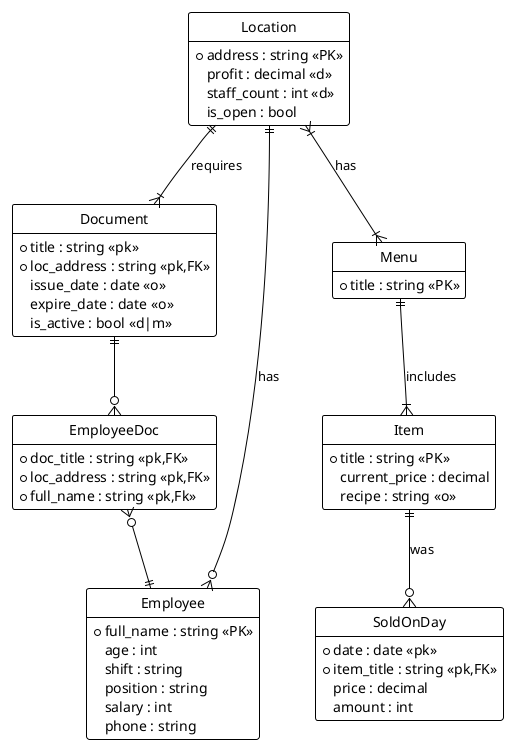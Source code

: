 @startuml
!theme plain
hide circle
hide methods

entity "Location" as loc {
*address : string <<PK>>
profit : decimal <<d>>
staff_count : int <<d>>
is_open : bool
}

entity "Document" as doc {
*title : string <<pk>>
*loc_address : string <<pk,FK>>
issue_date : date <<o>>
expire_date : date <<o>>
is_active : bool <<d|m>>
}

entity "Employee" as emp {
*full_name : string <<PK>>
age : int
shift : string
position : string
salary : int
phone : string
}

entity "Menu" as menu {
*title : string <<PK>>
}

entity "Item" as item {
*title : string <<PK>>
current_price : decimal
recipe : string <<o>>
}

entity "SoldOnDay" as sold {
*date : date <<pk>>
*item_title : string <<pk,FK>>
price : decimal
amount : int
}

entity "EmployeeDoc" as empDoc {
*doc_title : string <<pk,FK>>
*loc_address : string <<pk,FK>>
*full_name : string <<pk,Fk>>
}

loc ||--|{ doc : "requires"
loc }|--|{ menu : "has"
loc ||--o{ emp : "has"
menu ||--|{ item : "includes"
item ||--o{ sold : "was"
doc ||--o{ empDoc
empDoc }o--|| emp

@enduml




